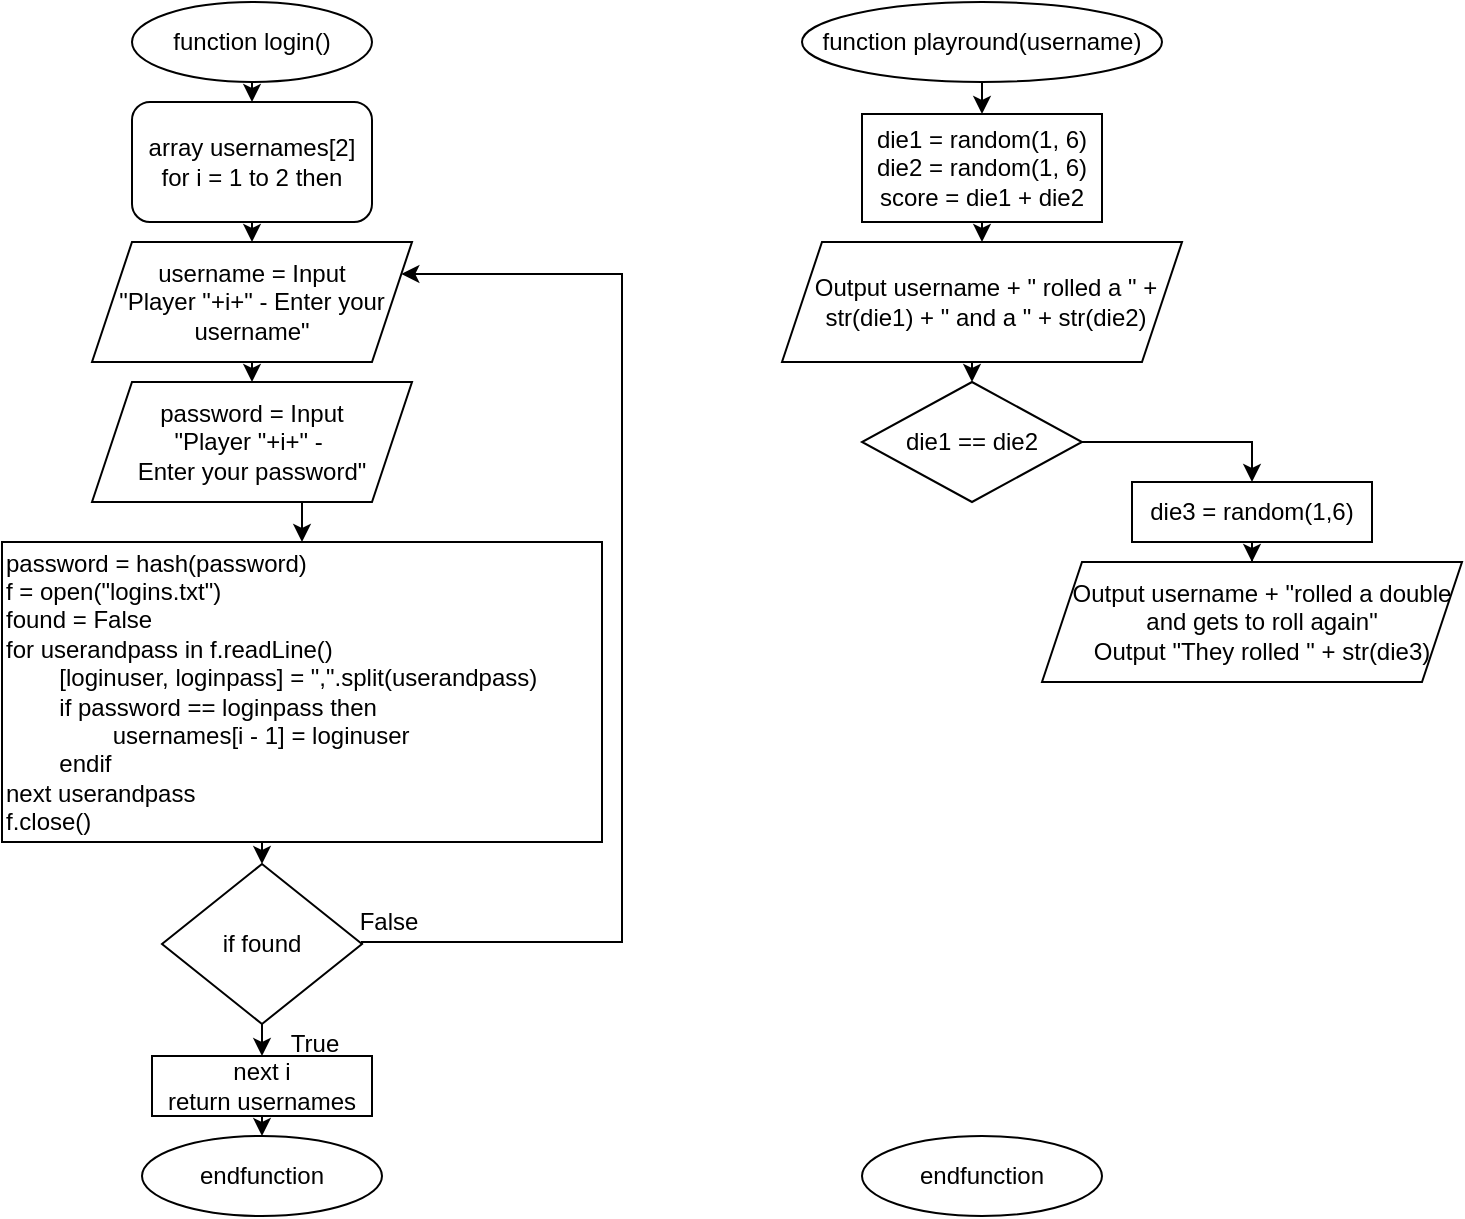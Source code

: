 <mxfile version="22.1.18" type="github">
  <diagram name="Page-1" id="g004UJIQQaxhIGtHMV1d">
    <mxGraphModel dx="801" dy="780" grid="1" gridSize="10" guides="1" tooltips="1" connect="1" arrows="1" fold="1" page="1" pageScale="1" pageWidth="3300" pageHeight="4681" math="0" shadow="0">
      <root>
        <mxCell id="0" />
        <mxCell id="1" parent="0" />
        <mxCell id="s0-FrGVsxFy7fqw6O0eB-6" style="edgeStyle=orthogonalEdgeStyle;rounded=0;orthogonalLoop=1;jettySize=auto;html=1;exitX=0.5;exitY=1;exitDx=0;exitDy=0;entryX=0.5;entryY=0;entryDx=0;entryDy=0;" parent="1" source="s0-FrGVsxFy7fqw6O0eB-1" target="s0-FrGVsxFy7fqw6O0eB-2" edge="1">
          <mxGeometry relative="1" as="geometry" />
        </mxCell>
        <mxCell id="s0-FrGVsxFy7fqw6O0eB-1" value="function login()" style="ellipse;whiteSpace=wrap;html=1;" parent="1" vertex="1">
          <mxGeometry x="75" y="10" width="120" height="40" as="geometry" />
        </mxCell>
        <mxCell id="s0-FrGVsxFy7fqw6O0eB-7" style="edgeStyle=orthogonalEdgeStyle;rounded=0;orthogonalLoop=1;jettySize=auto;html=1;exitX=0.5;exitY=1;exitDx=0;exitDy=0;entryX=0.5;entryY=0;entryDx=0;entryDy=0;" parent="1" source="s0-FrGVsxFy7fqw6O0eB-2" target="s0-FrGVsxFy7fqw6O0eB-3" edge="1">
          <mxGeometry relative="1" as="geometry" />
        </mxCell>
        <mxCell id="s0-FrGVsxFy7fqw6O0eB-2" value="array usernames[2]&lt;br&gt;for i = 1 to 2 then" style="rounded=1;whiteSpace=wrap;html=1;" parent="1" vertex="1">
          <mxGeometry x="75" y="60" width="120" height="60" as="geometry" />
        </mxCell>
        <mxCell id="s0-FrGVsxFy7fqw6O0eB-8" style="edgeStyle=orthogonalEdgeStyle;rounded=0;orthogonalLoop=1;jettySize=auto;html=1;exitX=0.5;exitY=1;exitDx=0;exitDy=0;entryX=0.5;entryY=0;entryDx=0;entryDy=0;" parent="1" source="s0-FrGVsxFy7fqw6O0eB-3" target="s0-FrGVsxFy7fqw6O0eB-4" edge="1">
          <mxGeometry relative="1" as="geometry" />
        </mxCell>
        <mxCell id="s0-FrGVsxFy7fqw6O0eB-3" value="username = Input&lt;br&gt;&quot;Player &quot;+i+&quot; - Enter your username&quot;" style="shape=parallelogram;perimeter=parallelogramPerimeter;whiteSpace=wrap;html=1;fixedSize=1;" parent="1" vertex="1">
          <mxGeometry x="55" y="130" width="160" height="60" as="geometry" />
        </mxCell>
        <mxCell id="s0-FrGVsxFy7fqw6O0eB-16" style="edgeStyle=orthogonalEdgeStyle;rounded=0;orthogonalLoop=1;jettySize=auto;html=1;exitX=0.5;exitY=1;exitDx=0;exitDy=0;entryX=0.5;entryY=0;entryDx=0;entryDy=0;" parent="1" source="s0-FrGVsxFy7fqw6O0eB-4" target="s0-FrGVsxFy7fqw6O0eB-10" edge="1">
          <mxGeometry relative="1" as="geometry" />
        </mxCell>
        <mxCell id="s0-FrGVsxFy7fqw6O0eB-4" value="password = Input&lt;br&gt;&quot;Player &quot;+i+&quot; -&amp;nbsp;&lt;br&gt;Enter your password&quot;" style="shape=parallelogram;perimeter=parallelogramPerimeter;whiteSpace=wrap;html=1;fixedSize=1;" parent="1" vertex="1">
          <mxGeometry x="55" y="200" width="160" height="60" as="geometry" />
        </mxCell>
        <mxCell id="s0-FrGVsxFy7fqw6O0eB-47" style="edgeStyle=orthogonalEdgeStyle;rounded=0;orthogonalLoop=1;jettySize=auto;html=1;exitX=0.5;exitY=1;exitDx=0;exitDy=0;entryX=0.5;entryY=0;entryDx=0;entryDy=0;" parent="1" source="s0-FrGVsxFy7fqw6O0eB-10" target="s0-FrGVsxFy7fqw6O0eB-44" edge="1">
          <mxGeometry relative="1" as="geometry" />
        </mxCell>
        <mxCell id="s0-FrGVsxFy7fqw6O0eB-10" value="&lt;div style=&quot;direction: ltr;&quot;&gt;&lt;span style=&quot;background-color: initial;&quot;&gt;password = hash(password)&lt;/span&gt;&lt;/div&gt;&lt;div style=&quot;direction: ltr;&quot;&gt;f = open(&quot;logins.txt&quot;)&lt;/div&gt;&lt;span style=&quot;white-space: pre;&quot;&gt;&lt;div style=&quot;direction: ltr;&quot;&gt;&lt;span style=&quot;background-color: initial; white-space: normal;&quot;&gt;found = False&lt;/span&gt;&lt;/div&gt;&lt;/span&gt;&lt;span style=&quot;white-space: pre;&quot;&gt;&lt;div style=&quot;direction: ltr;&quot;&gt;&lt;span style=&quot;background-color: initial; white-space: normal;&quot;&gt;for userandpass in f.readLine()&lt;/span&gt;&lt;/div&gt;&lt;/span&gt;&lt;span style=&quot;white-space: pre;&quot;&gt;&lt;div style=&quot;direction: ltr;&quot;&gt;&lt;span style=&quot;background-color: initial;&quot;&gt;&#x9;&lt;/span&gt;&lt;span style=&quot;background-color: initial; white-space: normal;&quot;&gt;[loginuser, loginpass] = &quot;,&quot;.split(userandpass)&lt;/span&gt;&lt;/div&gt;&lt;/span&gt;&lt;span style=&quot;white-space: pre;&quot;&gt;&lt;div style=&quot;direction: ltr;&quot;&gt;&lt;span style=&quot;background-color: initial;&quot;&gt;&#x9;&lt;/span&gt;if password == loginpass then&lt;/div&gt;&lt;div style=&quot;direction: ltr;&quot;&gt;&lt;span style=&quot;background-color: initial; white-space: normal;&quot;&gt;&lt;span style=&quot;white-space: pre;&quot;&gt;&#x9;&lt;/span&gt;&lt;span style=&quot;white-space: pre;&quot;&gt;&#x9;&lt;/span&gt;usernames[i - 1] = loginuser&lt;/span&gt;&lt;/div&gt;&lt;div style=&quot;direction: ltr;&quot;&gt;&lt;span style=&quot;background-color: initial; white-space: normal;&quot;&gt;&lt;span style=&quot;white-space: pre;&quot;&gt;&#x9;&lt;/span&gt;endif&lt;br&gt;&lt;/span&gt;&lt;/div&gt;&lt;/span&gt;&lt;span style=&quot;white-space: pre;&quot;&gt;&lt;div style=&quot;direction: ltr;&quot;&gt;&lt;span style=&quot;background-color: initial; white-space: normal;&quot;&gt;next userandpass&lt;/span&gt;&lt;/div&gt;&lt;div style=&quot;direction: ltr;&quot;&gt;&lt;span style=&quot;background-color: initial; white-space: normal;&quot;&gt;f.close()&lt;/span&gt;&lt;/div&gt;&lt;/span&gt;" style="rounded=0;whiteSpace=wrap;html=1;align=left;" parent="1" vertex="1">
          <mxGeometry x="10" y="280" width="300" height="150" as="geometry" />
        </mxCell>
        <mxCell id="s0-FrGVsxFy7fqw6O0eB-19" style="edgeStyle=orthogonalEdgeStyle;rounded=0;orthogonalLoop=1;jettySize=auto;html=1;exitX=0.5;exitY=1;exitDx=0;exitDy=0;entryX=0.5;entryY=0;entryDx=0;entryDy=0;" parent="1" source="s0-FrGVsxFy7fqw6O0eB-13" target="s0-FrGVsxFy7fqw6O0eB-18" edge="1">
          <mxGeometry relative="1" as="geometry" />
        </mxCell>
        <mxCell id="s0-FrGVsxFy7fqw6O0eB-13" value="next i&lt;br&gt;return usernames" style="rounded=0;whiteSpace=wrap;html=1;" parent="1" vertex="1">
          <mxGeometry x="85" y="537" width="110" height="30" as="geometry" />
        </mxCell>
        <mxCell id="s0-FrGVsxFy7fqw6O0eB-18" value="endfunction" style="ellipse;whiteSpace=wrap;html=1;" parent="1" vertex="1">
          <mxGeometry x="80" y="577" width="120" height="40" as="geometry" />
        </mxCell>
        <mxCell id="s0-FrGVsxFy7fqw6O0eB-52" style="edgeStyle=orthogonalEdgeStyle;rounded=0;orthogonalLoop=1;jettySize=auto;html=1;exitX=0.5;exitY=1;exitDx=0;exitDy=0;entryX=0.5;entryY=0;entryDx=0;entryDy=0;" parent="1" source="s0-FrGVsxFy7fqw6O0eB-44" target="s0-FrGVsxFy7fqw6O0eB-13" edge="1">
          <mxGeometry relative="1" as="geometry" />
        </mxCell>
        <mxCell id="s0-FrGVsxFy7fqw6O0eB-44" value="if found" style="rhombus;whiteSpace=wrap;html=1;" parent="1" vertex="1">
          <mxGeometry x="90" y="441" width="100" height="80" as="geometry" />
        </mxCell>
        <mxCell id="s0-FrGVsxFy7fqw6O0eB-54" value="" style="edgeStyle=orthogonalEdgeStyle;rounded=0;orthogonalLoop=1;jettySize=auto;html=1;exitX=1;exitY=0.5;exitDx=0;exitDy=0;entryX=1;entryY=0.25;entryDx=0;entryDy=0;" parent="1" source="s0-FrGVsxFy7fqw6O0eB-44" target="s0-FrGVsxFy7fqw6O0eB-3" edge="1">
          <mxGeometry relative="1" as="geometry">
            <mxPoint x="230" y="150" as="targetPoint" />
            <mxPoint x="190" y="490" as="sourcePoint" />
            <Array as="points">
              <mxPoint x="320" y="480" />
              <mxPoint x="320" y="146" />
            </Array>
          </mxGeometry>
        </mxCell>
        <mxCell id="s0-FrGVsxFy7fqw6O0eB-53" value="False" style="text;html=1;align=center;verticalAlign=middle;resizable=0;points=[];autosize=1;strokeColor=none;fillColor=none;" parent="1" vertex="1">
          <mxGeometry x="178" y="455" width="50" height="30" as="geometry" />
        </mxCell>
        <mxCell id="s0-FrGVsxFy7fqw6O0eB-55" value="True" style="text;html=1;align=center;verticalAlign=middle;resizable=0;points=[];autosize=1;strokeColor=none;fillColor=none;" parent="1" vertex="1">
          <mxGeometry x="141" y="516" width="50" height="30" as="geometry" />
        </mxCell>
        <mxCell id="s0-FrGVsxFy7fqw6O0eB-94" style="edgeStyle=orthogonalEdgeStyle;rounded=0;orthogonalLoop=1;jettySize=auto;html=1;exitX=0.5;exitY=1;exitDx=0;exitDy=0;entryX=0.5;entryY=0;entryDx=0;entryDy=0;" parent="1" source="s0-FrGVsxFy7fqw6O0eB-75" target="s0-FrGVsxFy7fqw6O0eB-93" edge="1">
          <mxGeometry relative="1" as="geometry" />
        </mxCell>
        <mxCell id="s0-FrGVsxFy7fqw6O0eB-75" value="function playround(username)" style="ellipse;whiteSpace=wrap;html=1;" parent="1" vertex="1">
          <mxGeometry x="410" y="10" width="180" height="40" as="geometry" />
        </mxCell>
        <mxCell id="s0-FrGVsxFy7fqw6O0eB-76" style="edgeStyle=orthogonalEdgeStyle;rounded=0;orthogonalLoop=1;jettySize=auto;html=1;exitX=0.5;exitY=1;exitDx=0;exitDy=0;entryX=0.5;entryY=0;entryDx=0;entryDy=0;" parent="1" edge="1">
          <mxGeometry relative="1" as="geometry">
            <mxPoint x="495" y="120" as="sourcePoint" />
          </mxGeometry>
        </mxCell>
        <mxCell id="s0-FrGVsxFy7fqw6O0eB-78" style="edgeStyle=orthogonalEdgeStyle;rounded=0;orthogonalLoop=1;jettySize=auto;html=1;exitX=0.5;exitY=1;exitDx=0;exitDy=0;entryX=0.5;entryY=0;entryDx=0;entryDy=0;" parent="1" edge="1">
          <mxGeometry relative="1" as="geometry">
            <mxPoint x="495" y="190" as="sourcePoint" />
          </mxGeometry>
        </mxCell>
        <mxCell id="s0-FrGVsxFy7fqw6O0eB-80" style="edgeStyle=orthogonalEdgeStyle;rounded=0;orthogonalLoop=1;jettySize=auto;html=1;exitX=0.5;exitY=1;exitDx=0;exitDy=0;entryX=0.5;entryY=0;entryDx=0;entryDy=0;" parent="1" edge="1">
          <mxGeometry relative="1" as="geometry">
            <mxPoint x="495" y="260.0" as="sourcePoint" />
          </mxGeometry>
        </mxCell>
        <mxCell id="s0-FrGVsxFy7fqw6O0eB-82" style="edgeStyle=orthogonalEdgeStyle;rounded=0;orthogonalLoop=1;jettySize=auto;html=1;exitX=0.5;exitY=1;exitDx=0;exitDy=0;entryX=0.5;entryY=0;entryDx=0;entryDy=0;" parent="1" edge="1">
          <mxGeometry relative="1" as="geometry">
            <mxPoint x="520" y="430" as="sourcePoint" />
          </mxGeometry>
        </mxCell>
        <mxCell id="s0-FrGVsxFy7fqw6O0eB-86" value="endfunction" style="ellipse;whiteSpace=wrap;html=1;" parent="1" vertex="1">
          <mxGeometry x="440" y="577" width="120" height="40" as="geometry" />
        </mxCell>
        <mxCell id="s0-FrGVsxFy7fqw6O0eB-87" style="edgeStyle=orthogonalEdgeStyle;rounded=0;orthogonalLoop=1;jettySize=auto;html=1;exitX=0.5;exitY=1;exitDx=0;exitDy=0;entryX=0.5;entryY=0;entryDx=0;entryDy=0;" parent="1" edge="1">
          <mxGeometry relative="1" as="geometry">
            <mxPoint x="500" y="521" as="sourcePoint" />
          </mxGeometry>
        </mxCell>
        <mxCell id="s0-FrGVsxFy7fqw6O0eB-100" style="edgeStyle=orthogonalEdgeStyle;rounded=0;orthogonalLoop=1;jettySize=auto;html=1;exitX=0.5;exitY=1;exitDx=0;exitDy=0;entryX=0.5;entryY=0;entryDx=0;entryDy=0;" parent="1" source="s0-FrGVsxFy7fqw6O0eB-93" target="s0-FrGVsxFy7fqw6O0eB-99" edge="1">
          <mxGeometry relative="1" as="geometry" />
        </mxCell>
        <mxCell id="s0-FrGVsxFy7fqw6O0eB-93" value="die1 = random(1, 6)&lt;br&gt;die2 = random(1, 6)&lt;br&gt;score = die1 + die2" style="rounded=0;whiteSpace=wrap;html=1;" parent="1" vertex="1">
          <mxGeometry x="440" y="66" width="120" height="54" as="geometry" />
        </mxCell>
        <mxCell id="s0-FrGVsxFy7fqw6O0eB-111" style="edgeStyle=orthogonalEdgeStyle;rounded=0;orthogonalLoop=1;jettySize=auto;html=1;exitX=0.5;exitY=1;exitDx=0;exitDy=0;entryX=0.5;entryY=0;entryDx=0;entryDy=0;" parent="1" source="s0-FrGVsxFy7fqw6O0eB-99" target="s0-FrGVsxFy7fqw6O0eB-110" edge="1">
          <mxGeometry relative="1" as="geometry" />
        </mxCell>
        <mxCell id="s0-FrGVsxFy7fqw6O0eB-99" value="Output username + &quot; rolled a &quot; + str(die1) + &quot; and a &quot; + str(die2)" style="shape=parallelogram;perimeter=parallelogramPerimeter;whiteSpace=wrap;html=1;fixedSize=1;spacingLeft=4;" parent="1" vertex="1">
          <mxGeometry x="400" y="130" width="200" height="60" as="geometry" />
        </mxCell>
        <mxCell id="UmY-T-YCu10hwhHj5TCJ-3" style="edgeStyle=orthogonalEdgeStyle;rounded=0;orthogonalLoop=1;jettySize=auto;html=1;exitX=1;exitY=0.5;exitDx=0;exitDy=0;entryX=0.5;entryY=0;entryDx=0;entryDy=0;" parent="1" source="s0-FrGVsxFy7fqw6O0eB-110" target="s0-FrGVsxFy7fqw6O0eB-112" edge="1">
          <mxGeometry relative="1" as="geometry" />
        </mxCell>
        <mxCell id="s0-FrGVsxFy7fqw6O0eB-110" value="die1 == die2" style="rhombus;whiteSpace=wrap;html=1;" parent="1" vertex="1">
          <mxGeometry x="440" y="200" width="110" height="60" as="geometry" />
        </mxCell>
        <mxCell id="UmY-T-YCu10hwhHj5TCJ-2" style="edgeStyle=orthogonalEdgeStyle;rounded=0;orthogonalLoop=1;jettySize=auto;html=1;exitX=0.5;exitY=1;exitDx=0;exitDy=0;" parent="1" source="s0-FrGVsxFy7fqw6O0eB-112" target="UmY-T-YCu10hwhHj5TCJ-1" edge="1">
          <mxGeometry relative="1" as="geometry" />
        </mxCell>
        <mxCell id="s0-FrGVsxFy7fqw6O0eB-112" value="die3 = random(1,6)" style="rounded=0;whiteSpace=wrap;html=1;" parent="1" vertex="1">
          <mxGeometry x="575" y="250" width="120" height="30" as="geometry" />
        </mxCell>
        <mxCell id="UmY-T-YCu10hwhHj5TCJ-1" value="Output username + &quot;rolled a double and gets to roll again&quot;&lt;br&gt;Output &quot;They rolled &quot; + str(die3)" style="shape=parallelogram;perimeter=parallelogramPerimeter;whiteSpace=wrap;html=1;fixedSize=1;size=20;spacingLeft=10;" parent="1" vertex="1">
          <mxGeometry x="530" y="290" width="210" height="60" as="geometry" />
        </mxCell>
      </root>
    </mxGraphModel>
  </diagram>
</mxfile>
